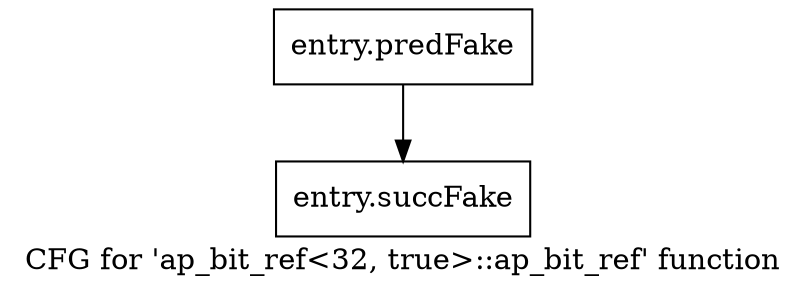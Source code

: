 digraph "CFG for 'ap_bit_ref\<32, true\>::ap_bit_ref' function" {
	label="CFG for 'ap_bit_ref\<32, true\>::ap_bit_ref' function";

	Node0x594fe70 [shape=record,filename="",linenumber="",label="{entry.predFake}"];
	Node0x594fe70 -> Node0x594fb90[ callList="" memoryops="" filename="/home/omerfaruk/tools/Xilinx/Vitis_HLS/2023.2/include/etc/ap_int_ref.h" execusionnum="12"];
	Node0x594fb90 [shape=record,filename="/home/omerfaruk/tools/Xilinx/Vitis_HLS/2023.2/include/etc/ap_int_ref.h",linenumber="774",label="{entry.succFake}"];
}
